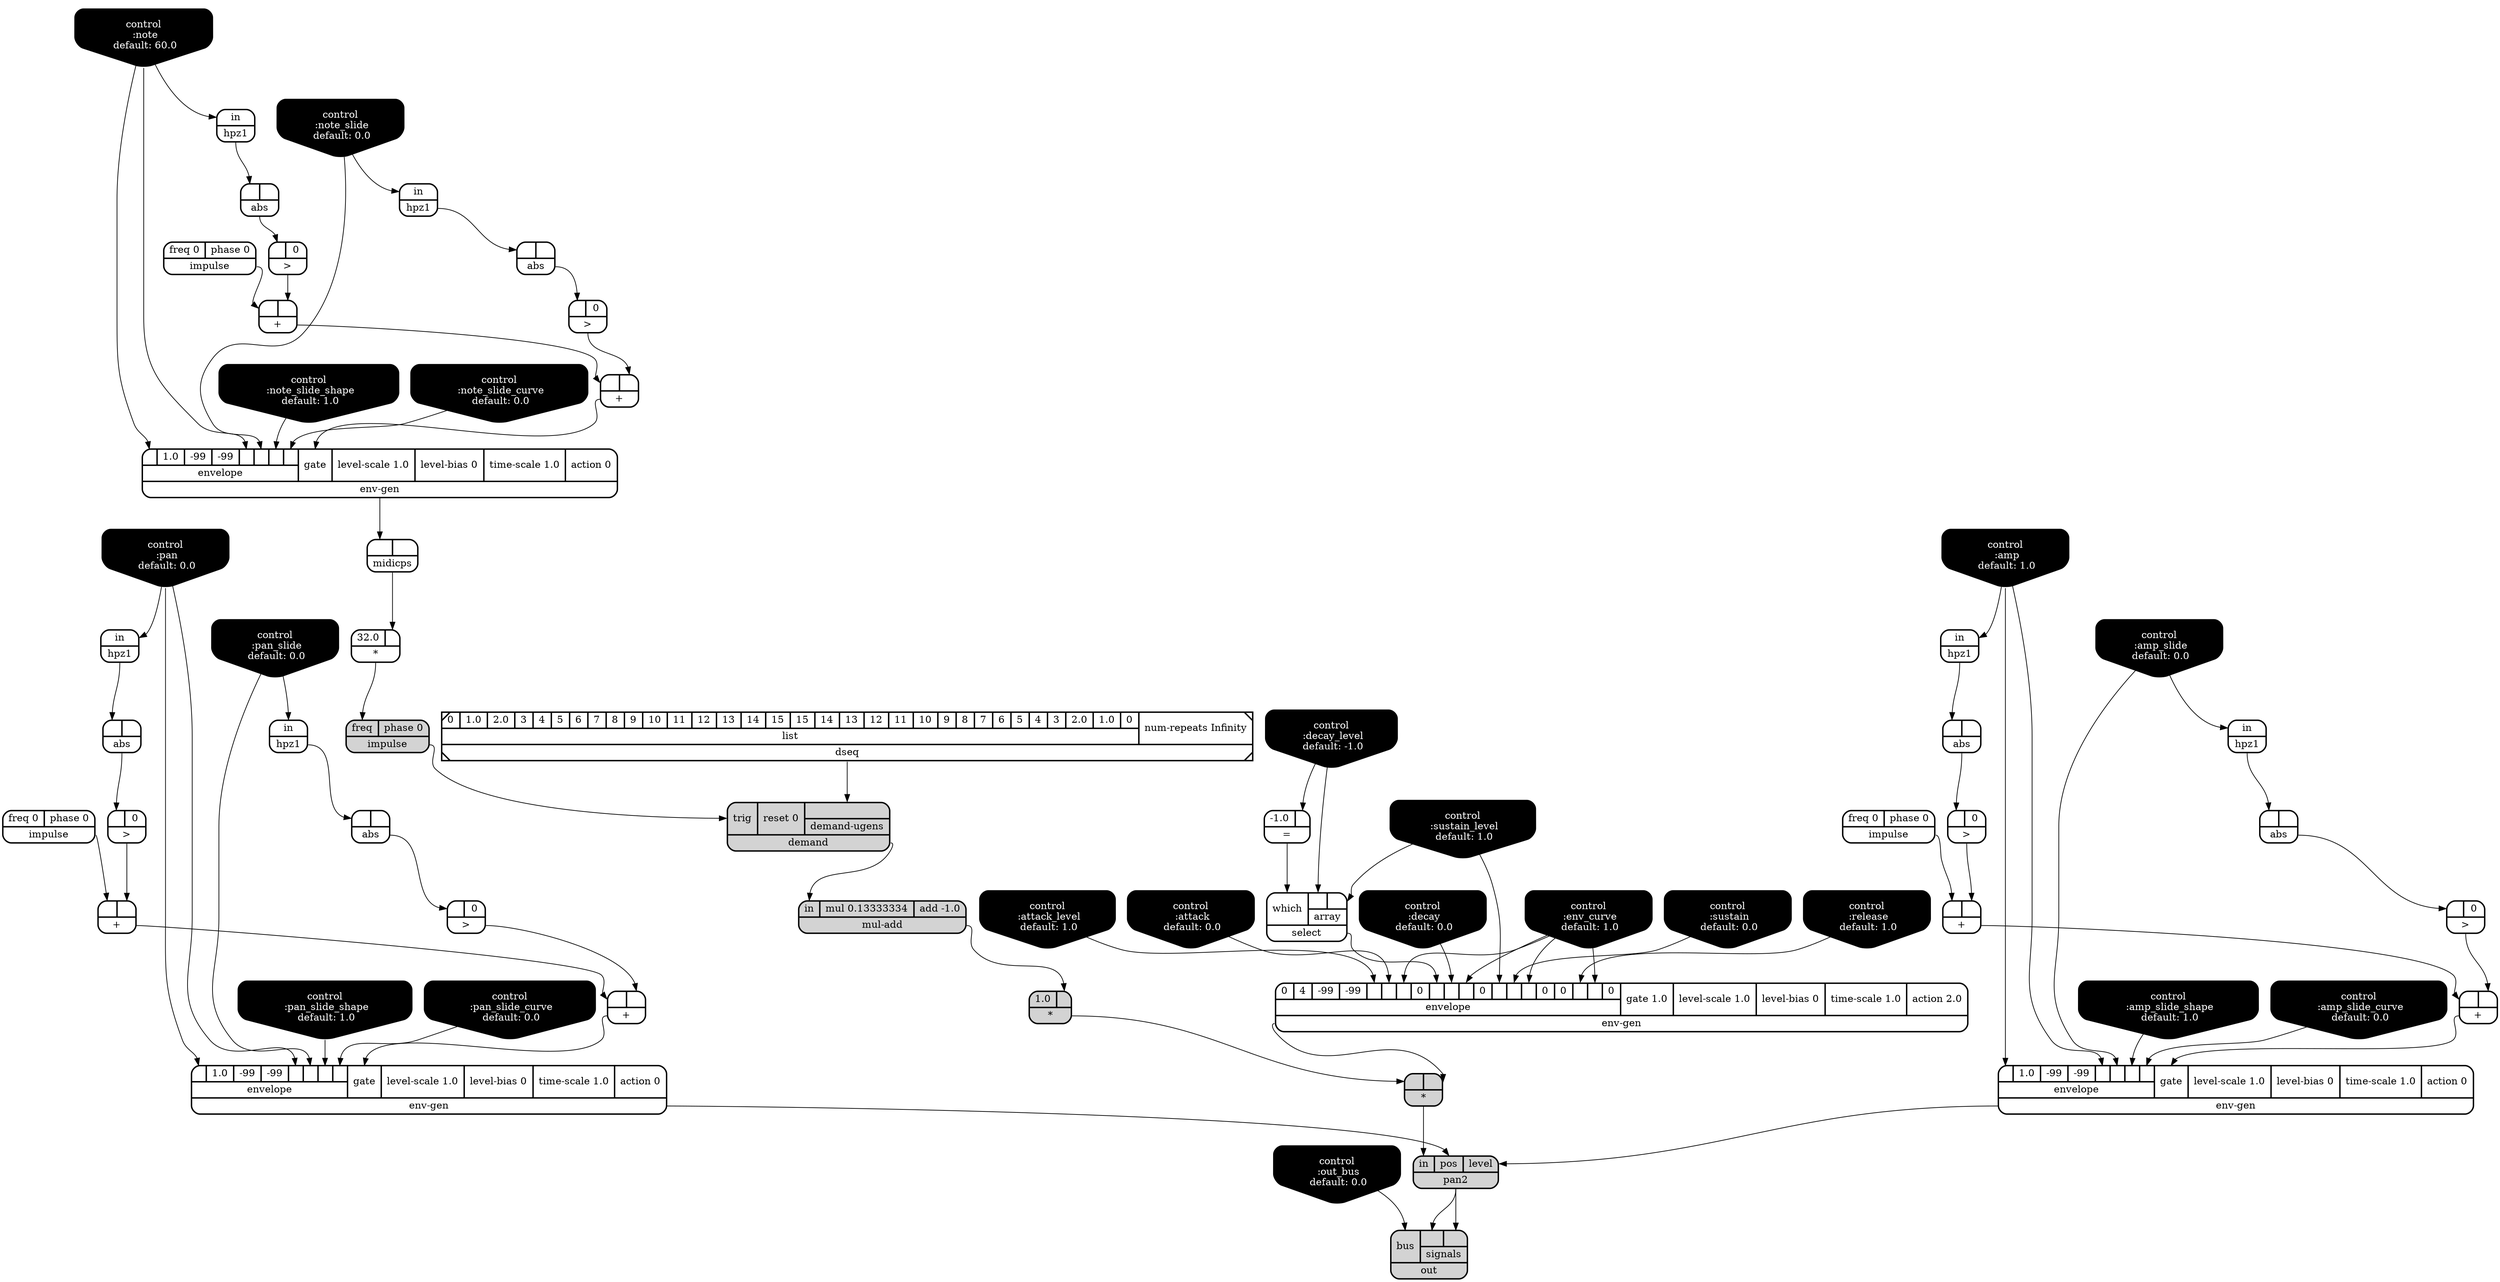 digraph synthdef {
48 [label = "{{ <a> 32.0|<b> } |<__UG_NAME__>* }" style="bold, rounded" shape=record rankdir=LR];
52 [label = "{{ <a> 1.0|<b> } |<__UG_NAME__>* }" style="filled, bold, rounded"  shape=record rankdir=LR];
60 [label = "{{ <a> |<b> } |<__UG_NAME__>* }" style="filled, bold, rounded"  shape=record rankdir=LR];
25 [label = "{{ <a> |<b> } |<__UG_NAME__>+ }" style="bold, rounded" shape=record rankdir=LR];
32 [label = "{{ <a> |<b> } |<__UG_NAME__>+ }" style="bold, rounded" shape=record rankdir=LR];
36 [label = "{{ <a> |<b> } |<__UG_NAME__>+ }" style="bold, rounded" shape=record rankdir=LR];
43 [label = "{{ <a> |<b> } |<__UG_NAME__>+ }" style="bold, rounded" shape=record rankdir=LR];
45 [label = "{{ <a> |<b> } |<__UG_NAME__>+ }" style="bold, rounded" shape=record rankdir=LR];
56 [label = "{{ <a> |<b> } |<__UG_NAME__>+ }" style="bold, rounded" shape=record rankdir=LR];
57 [label = "{{ <a> -1.0|<b> } |<__UG_NAME__>= }" style="bold, rounded" shape=record rankdir=LR];
24 [label = "{{ <a> |<b> 0} |<__UG_NAME__>\> }" style="bold, rounded" shape=record rankdir=LR];
31 [label = "{{ <a> |<b> 0} |<__UG_NAME__>\> }" style="bold, rounded" shape=record rankdir=LR];
35 [label = "{{ <a> |<b> 0} |<__UG_NAME__>\> }" style="bold, rounded" shape=record rankdir=LR];
42 [label = "{{ <a> |<b> 0} |<__UG_NAME__>\> }" style="bold, rounded" shape=record rankdir=LR];
44 [label = "{{ <a> |<b> 0} |<__UG_NAME__>\> }" style="bold, rounded" shape=record rankdir=LR];
55 [label = "{{ <a> |<b> 0} |<__UG_NAME__>\> }" style="bold, rounded" shape=record rankdir=LR];
23 [label = "{{ <a> |<b> } |<__UG_NAME__>abs }" style="bold, rounded" shape=record rankdir=LR];
27 [label = "{{ <a> |<b> } |<__UG_NAME__>abs }" style="bold, rounded" shape=record rankdir=LR];
30 [label = "{{ <a> |<b> } |<__UG_NAME__>abs }" style="bold, rounded" shape=record rankdir=LR];
34 [label = "{{ <a> |<b> } |<__UG_NAME__>abs }" style="bold, rounded" shape=record rankdir=LR];
41 [label = "{{ <a> |<b> } |<__UG_NAME__>abs }" style="bold, rounded" shape=record rankdir=LR];
54 [label = "{{ <a> |<b> } |<__UG_NAME__>abs }" style="bold, rounded" shape=record rankdir=LR];
0 [label = "control
 :note
 default: 60.0" shape=invhouse style="rounded, filled, bold" fillcolor=black fontcolor=white ]; 
1 [label = "control
 :note_slide
 default: 0.0" shape=invhouse style="rounded, filled, bold" fillcolor=black fontcolor=white ]; 
2 [label = "control
 :note_slide_shape
 default: 1.0" shape=invhouse style="rounded, filled, bold" fillcolor=black fontcolor=white ]; 
3 [label = "control
 :note_slide_curve
 default: 0.0" shape=invhouse style="rounded, filled, bold" fillcolor=black fontcolor=white ]; 
4 [label = "control
 :amp
 default: 1.0" shape=invhouse style="rounded, filled, bold" fillcolor=black fontcolor=white ]; 
5 [label = "control
 :amp_slide
 default: 0.0" shape=invhouse style="rounded, filled, bold" fillcolor=black fontcolor=white ]; 
6 [label = "control
 :amp_slide_shape
 default: 1.0" shape=invhouse style="rounded, filled, bold" fillcolor=black fontcolor=white ]; 
7 [label = "control
 :amp_slide_curve
 default: 0.0" shape=invhouse style="rounded, filled, bold" fillcolor=black fontcolor=white ]; 
8 [label = "control
 :pan
 default: 0.0" shape=invhouse style="rounded, filled, bold" fillcolor=black fontcolor=white ]; 
9 [label = "control
 :pan_slide
 default: 0.0" shape=invhouse style="rounded, filled, bold" fillcolor=black fontcolor=white ]; 
10 [label = "control
 :pan_slide_shape
 default: 1.0" shape=invhouse style="rounded, filled, bold" fillcolor=black fontcolor=white ]; 
11 [label = "control
 :pan_slide_curve
 default: 0.0" shape=invhouse style="rounded, filled, bold" fillcolor=black fontcolor=white ]; 
12 [label = "control
 :attack
 default: 0.0" shape=invhouse style="rounded, filled, bold" fillcolor=black fontcolor=white ]; 
13 [label = "control
 :sustain
 default: 0.0" shape=invhouse style="rounded, filled, bold" fillcolor=black fontcolor=white ]; 
14 [label = "control
 :decay
 default: 0.0" shape=invhouse style="rounded, filled, bold" fillcolor=black fontcolor=white ]; 
15 [label = "control
 :release
 default: 1.0" shape=invhouse style="rounded, filled, bold" fillcolor=black fontcolor=white ]; 
16 [label = "control
 :attack_level
 default: 1.0" shape=invhouse style="rounded, filled, bold" fillcolor=black fontcolor=white ]; 
17 [label = "control
 :decay_level
 default: -1.0" shape=invhouse style="rounded, filled, bold" fillcolor=black fontcolor=white ]; 
18 [label = "control
 :sustain_level
 default: 1.0" shape=invhouse style="rounded, filled, bold" fillcolor=black fontcolor=white ]; 
19 [label = "control
 :env_curve
 default: 1.0" shape=invhouse style="rounded, filled, bold" fillcolor=black fontcolor=white ]; 
20 [label = "control
 :out_bus
 default: 0.0" shape=invhouse style="rounded, filled, bold" fillcolor=black fontcolor=white ]; 
50 [label = "{{ <trig> trig|<reset> reset 0|{{<demand____ugens___dseq___0>}|demand-ugens}} |<__UG_NAME__>demand }" style="filled, bold, rounded"  shape=record rankdir=LR];
38 [label = "{{ {{0|1.0|2.0|3|4|5|6|7|8|9|10|11|12|13|14|15|15|14|13|12|11|10|9|8|7|6|5|4|3|2.0|1.0|0}|list}|<num____repeats> num-repeats Infinity} |<__UG_NAME__>dseq }" style="bold, diagonals"  shape=record rankdir=LR];
37 [label = "{{ {{<envelope___control___0>|1.0|-99|-99|<envelope___control___4>|<envelope___control___5>|<envelope___control___6>|<envelope___control___7>}|envelope}|<gate> gate|<level____scale> level-scale 1.0|<level____bias> level-bias 0|<time____scale> time-scale 1.0|<action> action 0} |<__UG_NAME__>env-gen }" style="bold, rounded" shape=record rankdir=LR];
46 [label = "{{ {{<envelope___control___0>|1.0|-99|-99|<envelope___control___4>|<envelope___control___5>|<envelope___control___6>|<envelope___control___7>}|envelope}|<gate> gate|<level____scale> level-scale 1.0|<level____bias> level-bias 0|<time____scale> time-scale 1.0|<action> action 0} |<__UG_NAME__>env-gen }" style="bold, rounded" shape=record rankdir=LR];
59 [label = "{{ {{0|4|-99|-99|<envelope___control___4>|<envelope___control___5>|<envelope___control___6>|0|<envelope___select___8>|<envelope___control___9>|<envelope___control___10>|0|<envelope___control___12>|<envelope___control___13>|<envelope___control___14>|0|0|<envelope___control___17>|<envelope___control___18>|0}|envelope}|<gate> gate 1.0|<level____scale> level-scale 1.0|<level____bias> level-bias 0|<time____scale> time-scale 1.0|<action> action 2.0} |<__UG_NAME__>env-gen }" style="bold, rounded" shape=record rankdir=LR];
61 [label = "{{ {{<envelope___control___0>|1.0|-99|-99|<envelope___control___4>|<envelope___control___5>|<envelope___control___6>|<envelope___control___7>}|envelope}|<gate> gate|<level____scale> level-scale 1.0|<level____bias> level-bias 0|<time____scale> time-scale 1.0|<action> action 0} |<__UG_NAME__>env-gen }" style="bold, rounded" shape=record rankdir=LR];
22 [label = "{{ <in> in} |<__UG_NAME__>hpz1 }" style="bold, rounded" shape=record rankdir=LR];
26 [label = "{{ <in> in} |<__UG_NAME__>hpz1 }" style="bold, rounded" shape=record rankdir=LR];
29 [label = "{{ <in> in} |<__UG_NAME__>hpz1 }" style="bold, rounded" shape=record rankdir=LR];
33 [label = "{{ <in> in} |<__UG_NAME__>hpz1 }" style="bold, rounded" shape=record rankdir=LR];
40 [label = "{{ <in> in} |<__UG_NAME__>hpz1 }" style="bold, rounded" shape=record rankdir=LR];
53 [label = "{{ <in> in} |<__UG_NAME__>hpz1 }" style="bold, rounded" shape=record rankdir=LR];
21 [label = "{{ <freq> freq 0|<phase> phase 0} |<__UG_NAME__>impulse }" style="bold, rounded" shape=record rankdir=LR];
28 [label = "{{ <freq> freq 0|<phase> phase 0} |<__UG_NAME__>impulse }" style="bold, rounded" shape=record rankdir=LR];
39 [label = "{{ <freq> freq 0|<phase> phase 0} |<__UG_NAME__>impulse }" style="bold, rounded" shape=record rankdir=LR];
49 [label = "{{ <freq> freq|<phase> phase 0} |<__UG_NAME__>impulse }" style="filled, bold, rounded"  shape=record rankdir=LR];
47 [label = "{{ <a> |<b> } |<__UG_NAME__>midicps }" style="bold, rounded" shape=record rankdir=LR];
51 [label = "{{ <in> in|<mul> mul 0.13333334|<add> add -1.0} |<__UG_NAME__>mul-add }" style="filled, bold, rounded"  shape=record rankdir=LR];
63 [label = "{{ <bus> bus|{{<signals___pan2___0>|<signals___pan2___1>}|signals}} |<__UG_NAME__>out }" style="filled, bold, rounded"  shape=record rankdir=LR];
62 [label = "{{ <in> in|<pos> pos|<level> level} |<__UG_NAME__>pan2 }" style="filled, bold, rounded"  shape=record rankdir=LR];
58 [label = "{{ <which> which|{{<array___control___0>|<array___control___1>}|array}} |<__UG_NAME__>select }" style="bold, rounded" shape=record rankdir=LR];

47:__UG_NAME__ -> 48:b ;
51:__UG_NAME__ -> 52:b ;
59:__UG_NAME__ -> 60:b ;
52:__UG_NAME__ -> 60:a ;
24:__UG_NAME__ -> 25:b ;
21:__UG_NAME__ -> 25:a ;
31:__UG_NAME__ -> 32:b ;
28:__UG_NAME__ -> 32:a ;
35:__UG_NAME__ -> 36:b ;
32:__UG_NAME__ -> 36:a ;
42:__UG_NAME__ -> 43:b ;
39:__UG_NAME__ -> 43:a ;
44:__UG_NAME__ -> 45:b ;
43:__UG_NAME__ -> 45:a ;
55:__UG_NAME__ -> 56:b ;
25:__UG_NAME__ -> 56:a ;
17:__UG_NAME__ -> 57:b ;
23:__UG_NAME__ -> 24:a ;
30:__UG_NAME__ -> 31:a ;
34:__UG_NAME__ -> 35:a ;
41:__UG_NAME__ -> 42:a ;
27:__UG_NAME__ -> 44:a ;
54:__UG_NAME__ -> 55:a ;
22:__UG_NAME__ -> 23:a ;
26:__UG_NAME__ -> 27:a ;
29:__UG_NAME__ -> 30:a ;
33:__UG_NAME__ -> 34:a ;
40:__UG_NAME__ -> 41:a ;
53:__UG_NAME__ -> 54:a ;
38:__UG_NAME__ -> 50:demand____ugens___dseq___0 ;
49:__UG_NAME__ -> 50:trig ;
36:__UG_NAME__ -> 37:gate ;
8:__UG_NAME__ -> 37:envelope___control___0 ;
8:__UG_NAME__ -> 37:envelope___control___4 ;
9:__UG_NAME__ -> 37:envelope___control___5 ;
10:__UG_NAME__ -> 37:envelope___control___6 ;
11:__UG_NAME__ -> 37:envelope___control___7 ;
45:__UG_NAME__ -> 46:gate ;
0:__UG_NAME__ -> 46:envelope___control___0 ;
0:__UG_NAME__ -> 46:envelope___control___4 ;
1:__UG_NAME__ -> 46:envelope___control___5 ;
2:__UG_NAME__ -> 46:envelope___control___6 ;
3:__UG_NAME__ -> 46:envelope___control___7 ;
16:__UG_NAME__ -> 59:envelope___control___4 ;
12:__UG_NAME__ -> 59:envelope___control___5 ;
19:__UG_NAME__ -> 59:envelope___control___6 ;
58:__UG_NAME__ -> 59:envelope___select___8 ;
14:__UG_NAME__ -> 59:envelope___control___9 ;
19:__UG_NAME__ -> 59:envelope___control___10 ;
18:__UG_NAME__ -> 59:envelope___control___12 ;
13:__UG_NAME__ -> 59:envelope___control___13 ;
19:__UG_NAME__ -> 59:envelope___control___14 ;
15:__UG_NAME__ -> 59:envelope___control___17 ;
19:__UG_NAME__ -> 59:envelope___control___18 ;
56:__UG_NAME__ -> 61:gate ;
4:__UG_NAME__ -> 61:envelope___control___0 ;
4:__UG_NAME__ -> 61:envelope___control___4 ;
5:__UG_NAME__ -> 61:envelope___control___5 ;
6:__UG_NAME__ -> 61:envelope___control___6 ;
7:__UG_NAME__ -> 61:envelope___control___7 ;
4:__UG_NAME__ -> 22:in ;
1:__UG_NAME__ -> 26:in ;
8:__UG_NAME__ -> 29:in ;
9:__UG_NAME__ -> 33:in ;
0:__UG_NAME__ -> 40:in ;
5:__UG_NAME__ -> 53:in ;
48:__UG_NAME__ -> 49:freq ;
46:__UG_NAME__ -> 47:a ;
50:__UG_NAME__ -> 51:in ;
62:__UG_NAME__ -> 63:signals___pan2___0 ;
62:__UG_NAME__ -> 63:signals___pan2___1 ;
20:__UG_NAME__ -> 63:bus ;
61:__UG_NAME__ -> 62:level ;
37:__UG_NAME__ -> 62:pos ;
60:__UG_NAME__ -> 62:in ;
17:__UG_NAME__ -> 58:array___control___0 ;
18:__UG_NAME__ -> 58:array___control___1 ;
57:__UG_NAME__ -> 58:which ;

}